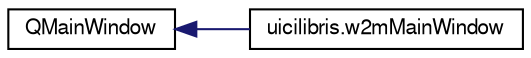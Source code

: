 digraph G
{
  edge [fontname="FreeSans",fontsize="10",labelfontname="FreeSans",labelfontsize="10"];
  node [fontname="FreeSans",fontsize="10",shape=record];
  rankdir="LR";
  Node1 [label="QMainWindow",height=0.2,width=0.4,color="black", fillcolor="white", style="filled",URL="$classQMainWindow.html"];
  Node1 -> Node2 [dir="back",color="midnightblue",fontsize="10",style="solid",fontname="FreeSans"];
  Node2 [label="uicilibris.w2mMainWindow",height=0.2,width=0.4,color="black", fillcolor="white", style="filled",URL="$classuicilibris_1_1w2mMainWindow.html"];
}
